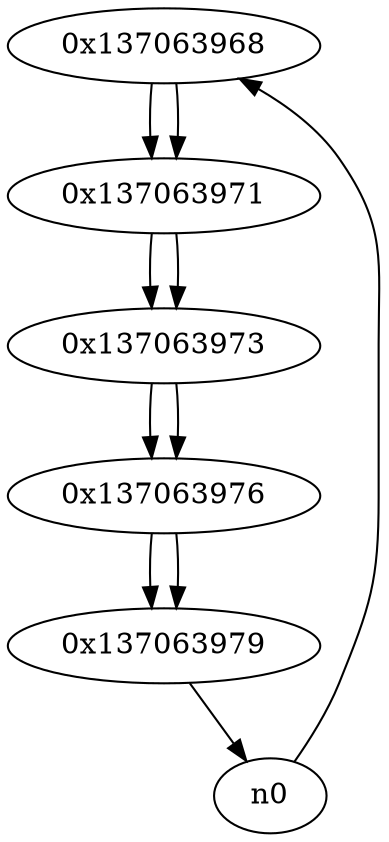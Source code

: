 digraph G{
/* nodes */
  n1 [label="0x137063968"]
  n2 [label="0x137063971"]
  n3 [label="0x137063973"]
  n4 [label="0x137063976"]
  n5 [label="0x137063979"]
/* edges */
n1 -> n2;
n0 -> n1;
n2 -> n3;
n1 -> n2;
n3 -> n4;
n2 -> n3;
n4 -> n5;
n3 -> n4;
n5 -> n0;
n4 -> n5;
}
